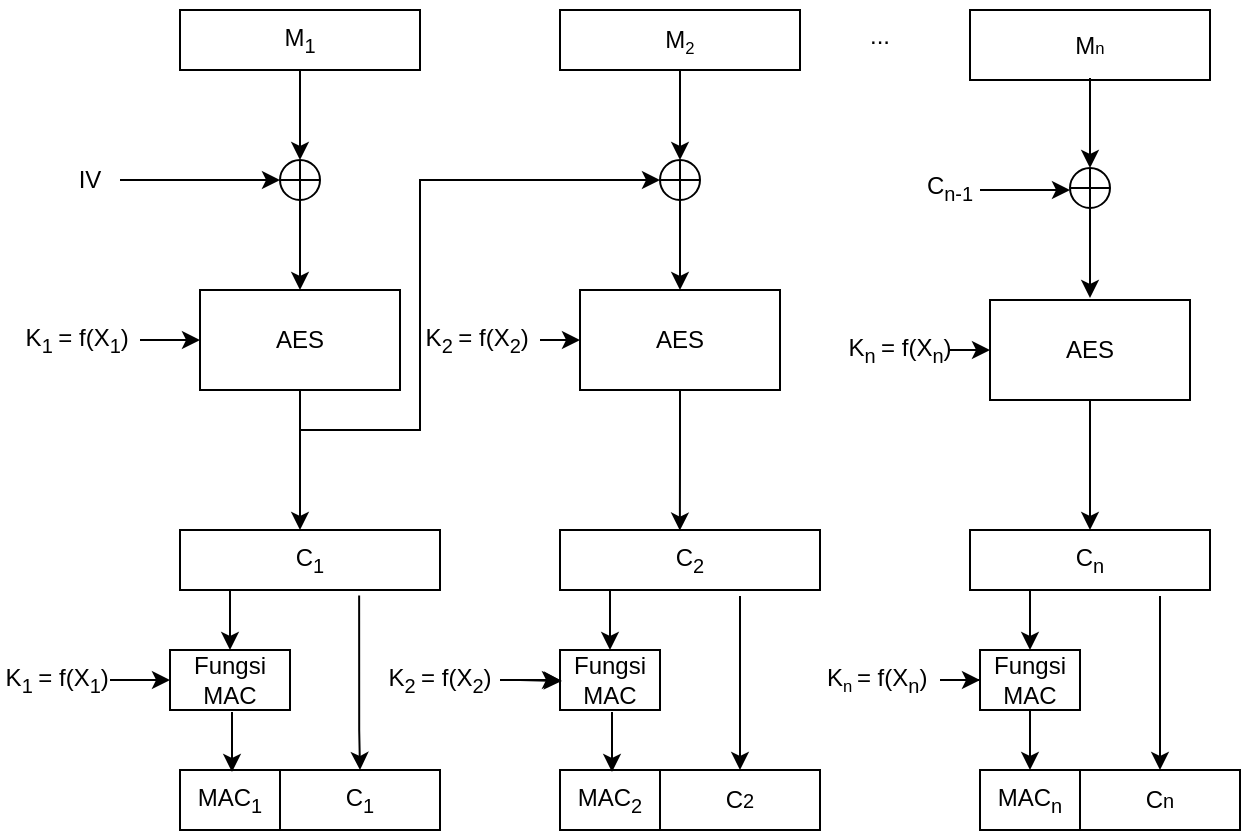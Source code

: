 <mxfile version="22.1.8" type="device" pages="2">
  <diagram name="Encrypt" id="o71IDkHV3ZvDwMHHaNhy">
    <mxGraphModel dx="750" dy="519" grid="1" gridSize="10" guides="1" tooltips="1" connect="1" arrows="1" fold="1" page="1" pageScale="1" pageWidth="850" pageHeight="1100" math="0" shadow="0">
      <root>
        <mxCell id="0" />
        <mxCell id="1" parent="0" />
        <mxCell id="7T_0Ri3ZbX09s26zW6ti-1" value="M&lt;sub&gt;1&lt;/sub&gt;" style="rounded=0;whiteSpace=wrap;html=1;" parent="1" vertex="1">
          <mxGeometry x="110" y="80" width="120" height="30" as="geometry" />
        </mxCell>
        <mxCell id="7T_0Ri3ZbX09s26zW6ti-2" value="M&lt;span style=&quot;font-size: 10px;&quot;&gt;&lt;sub&gt;2&lt;/sub&gt;&lt;/span&gt;" style="rounded=0;whiteSpace=wrap;html=1;" parent="1" vertex="1">
          <mxGeometry x="300" y="80" width="120" height="30" as="geometry" />
        </mxCell>
        <mxCell id="7T_0Ri3ZbX09s26zW6ti-3" value="M&lt;span style=&quot;font-size: 8.333px;&quot;&gt;n&lt;/span&gt;" style="rounded=0;whiteSpace=wrap;html=1;" parent="1" vertex="1">
          <mxGeometry x="505" y="80" width="120" height="35" as="geometry" />
        </mxCell>
        <mxCell id="7T_0Ri3ZbX09s26zW6ti-4" value="..." style="text;html=1;strokeColor=none;fillColor=none;align=center;verticalAlign=middle;whiteSpace=wrap;rounded=0;" parent="1" vertex="1">
          <mxGeometry x="430" y="75" width="60" height="35" as="geometry" />
        </mxCell>
        <mxCell id="7T_0Ri3ZbX09s26zW6ti-14" value="IV" style="text;html=1;strokeColor=none;fillColor=none;align=center;verticalAlign=middle;whiteSpace=wrap;rounded=0;" parent="1" vertex="1">
          <mxGeometry x="50" y="150" width="30" height="30" as="geometry" />
        </mxCell>
        <mxCell id="7T_0Ri3ZbX09s26zW6ti-15" value="" style="verticalLabelPosition=bottom;verticalAlign=top;html=1;shape=mxgraph.flowchart.summing_function;" parent="1" vertex="1">
          <mxGeometry x="160" y="155" width="20" height="20" as="geometry" />
        </mxCell>
        <mxCell id="7T_0Ri3ZbX09s26zW6ti-45" style="edgeStyle=orthogonalEdgeStyle;rounded=0;orthogonalLoop=1;jettySize=auto;html=1;" parent="1" source="7T_0Ri3ZbX09s26zW6ti-16" target="7T_0Ri3ZbX09s26zW6ti-41" edge="1">
          <mxGeometry relative="1" as="geometry">
            <Array as="points">
              <mxPoint x="170" y="320" />
              <mxPoint x="170" y="320" />
            </Array>
          </mxGeometry>
        </mxCell>
        <mxCell id="7T_0Ri3ZbX09s26zW6ti-16" value="AES" style="rounded=0;whiteSpace=wrap;html=1;" parent="1" vertex="1">
          <mxGeometry x="120" y="220" width="100" height="50" as="geometry" />
        </mxCell>
        <mxCell id="7T_0Ri3ZbX09s26zW6ti-18" value="" style="endArrow=classic;html=1;rounded=0;exitX=1;exitY=0.5;exitDx=0;exitDy=0;entryX=0;entryY=0.5;entryDx=0;entryDy=0;entryPerimeter=0;" parent="1" source="7T_0Ri3ZbX09s26zW6ti-14" target="7T_0Ri3ZbX09s26zW6ti-15" edge="1">
          <mxGeometry width="50" height="50" relative="1" as="geometry">
            <mxPoint x="270" y="200" as="sourcePoint" />
            <mxPoint x="320" y="150" as="targetPoint" />
          </mxGeometry>
        </mxCell>
        <mxCell id="7T_0Ri3ZbX09s26zW6ti-19" value="" style="endArrow=classic;html=1;rounded=0;exitX=0.5;exitY=1;exitDx=0;exitDy=0;entryX=0.5;entryY=0;entryDx=0;entryDy=0;entryPerimeter=0;" parent="1" source="7T_0Ri3ZbX09s26zW6ti-1" target="7T_0Ri3ZbX09s26zW6ti-15" edge="1">
          <mxGeometry width="50" height="50" relative="1" as="geometry">
            <mxPoint x="270" y="200" as="sourcePoint" />
            <mxPoint x="320" y="150" as="targetPoint" />
          </mxGeometry>
        </mxCell>
        <mxCell id="7T_0Ri3ZbX09s26zW6ti-20" value="" style="endArrow=classic;html=1;rounded=0;entryX=0;entryY=0.5;entryDx=0;entryDy=0;" parent="1" edge="1">
          <mxGeometry width="50" height="50" relative="1" as="geometry">
            <mxPoint x="90" y="245" as="sourcePoint" />
            <mxPoint x="120" y="245" as="targetPoint" />
          </mxGeometry>
        </mxCell>
        <mxCell id="7T_0Ri3ZbX09s26zW6ti-21" value="K&lt;sub&gt;1 &lt;/sub&gt;= f(X&lt;sub&gt;1&lt;/sub&gt;)&lt;sub&gt;&amp;nbsp;&lt;/sub&gt;" style="text;html=1;strokeColor=none;fillColor=none;align=center;verticalAlign=middle;whiteSpace=wrap;rounded=0;" parent="1" vertex="1">
          <mxGeometry x="30" y="230" width="60" height="30" as="geometry" />
        </mxCell>
        <mxCell id="7T_0Ri3ZbX09s26zW6ti-22" value="" style="endArrow=classic;html=1;rounded=0;exitX=0.5;exitY=1;exitDx=0;exitDy=0;exitPerimeter=0;entryX=0.5;entryY=0;entryDx=0;entryDy=0;" parent="1" source="7T_0Ri3ZbX09s26zW6ti-15" target="7T_0Ri3ZbX09s26zW6ti-16" edge="1">
          <mxGeometry width="50" height="50" relative="1" as="geometry">
            <mxPoint x="270" y="200" as="sourcePoint" />
            <mxPoint x="320" y="150" as="targetPoint" />
          </mxGeometry>
        </mxCell>
        <mxCell id="7T_0Ri3ZbX09s26zW6ti-46" style="edgeStyle=orthogonalEdgeStyle;rounded=0;orthogonalLoop=1;jettySize=auto;html=1;entryX=0.461;entryY=0.01;entryDx=0;entryDy=0;entryPerimeter=0;" parent="1" source="7T_0Ri3ZbX09s26zW6ti-24" target="7T_0Ri3ZbX09s26zW6ti-42" edge="1">
          <mxGeometry relative="1" as="geometry" />
        </mxCell>
        <mxCell id="7T_0Ri3ZbX09s26zW6ti-24" value="AES" style="rounded=0;whiteSpace=wrap;html=1;" parent="1" vertex="1">
          <mxGeometry x="310" y="220" width="100" height="50" as="geometry" />
        </mxCell>
        <mxCell id="7T_0Ri3ZbX09s26zW6ti-47" style="edgeStyle=orthogonalEdgeStyle;rounded=0;orthogonalLoop=1;jettySize=auto;html=1;entryX=0.5;entryY=0;entryDx=0;entryDy=0;" parent="1" source="7T_0Ri3ZbX09s26zW6ti-25" target="7T_0Ri3ZbX09s26zW6ti-43" edge="1">
          <mxGeometry relative="1" as="geometry" />
        </mxCell>
        <mxCell id="7T_0Ri3ZbX09s26zW6ti-25" value="AES" style="rounded=0;whiteSpace=wrap;html=1;" parent="1" vertex="1">
          <mxGeometry x="515" y="225" width="100" height="50" as="geometry" />
        </mxCell>
        <mxCell id="7T_0Ri3ZbX09s26zW6ti-26" value="K&lt;sub&gt;2&amp;nbsp;&lt;/sub&gt;= f(X&lt;sub style=&quot;border-color: var(--border-color);&quot;&gt;2&lt;/sub&gt;&lt;span style=&quot;border-color: var(--border-color);&quot;&gt;)&lt;/span&gt;&lt;sub style=&quot;border-color: var(--border-color);&quot;&gt;&amp;nbsp;&lt;/sub&gt;" style="text;html=1;strokeColor=none;fillColor=none;align=center;verticalAlign=middle;whiteSpace=wrap;rounded=0;" parent="1" vertex="1">
          <mxGeometry x="230" y="230" width="60" height="30" as="geometry" />
        </mxCell>
        <mxCell id="7T_0Ri3ZbX09s26zW6ti-27" value="K&lt;sub&gt;n&amp;nbsp;&lt;/sub&gt;= f(X&lt;sub style=&quot;border-color: var(--border-color);&quot;&gt;n&lt;/sub&gt;)" style="text;html=1;strokeColor=none;fillColor=none;align=center;verticalAlign=middle;whiteSpace=wrap;rounded=0;" parent="1" vertex="1">
          <mxGeometry x="440" y="235" width="60" height="30" as="geometry" />
        </mxCell>
        <mxCell id="7T_0Ri3ZbX09s26zW6ti-28" value="" style="endArrow=classic;html=1;rounded=0;entryX=0;entryY=0.5;entryDx=0;entryDy=0;" parent="1" target="7T_0Ri3ZbX09s26zW6ti-24" edge="1">
          <mxGeometry width="50" height="50" relative="1" as="geometry">
            <mxPoint x="290" y="245" as="sourcePoint" />
            <mxPoint x="290" y="150" as="targetPoint" />
          </mxGeometry>
        </mxCell>
        <mxCell id="7T_0Ri3ZbX09s26zW6ti-29" value="" style="endArrow=classic;html=1;rounded=0;exitX=1;exitY=0.5;exitDx=0;exitDy=0;" parent="1" target="7T_0Ri3ZbX09s26zW6ti-25" edge="1">
          <mxGeometry width="50" height="50" relative="1" as="geometry">
            <mxPoint x="495" y="250" as="sourcePoint" />
            <mxPoint x="225" y="283" as="targetPoint" />
          </mxGeometry>
        </mxCell>
        <mxCell id="7T_0Ri3ZbX09s26zW6ti-38" value="" style="group" parent="1" vertex="1" connectable="0">
          <mxGeometry x="350" y="110" width="20" height="110" as="geometry" />
        </mxCell>
        <mxCell id="7T_0Ri3ZbX09s26zW6ti-35" value="" style="endArrow=classic;html=1;rounded=0;exitX=0.5;exitY=1;exitDx=0;exitDy=0;entryX=0.5;entryY=0;entryDx=0;entryDy=0;entryPerimeter=0;" parent="7T_0Ri3ZbX09s26zW6ti-38" target="7T_0Ri3ZbX09s26zW6ti-36" edge="1">
          <mxGeometry width="50" height="50" relative="1" as="geometry">
            <mxPoint x="10" as="sourcePoint" />
            <mxPoint x="160" y="40" as="targetPoint" />
          </mxGeometry>
        </mxCell>
        <mxCell id="7T_0Ri3ZbX09s26zW6ti-36" value="" style="verticalLabelPosition=bottom;verticalAlign=top;html=1;shape=mxgraph.flowchart.summing_function;" parent="7T_0Ri3ZbX09s26zW6ti-38" vertex="1">
          <mxGeometry y="45" width="20" height="20" as="geometry" />
        </mxCell>
        <mxCell id="7T_0Ri3ZbX09s26zW6ti-37" value="" style="endArrow=classic;html=1;rounded=0;exitX=0.5;exitY=1;exitDx=0;exitDy=0;exitPerimeter=0;entryX=0.5;entryY=0;entryDx=0;entryDy=0;" parent="7T_0Ri3ZbX09s26zW6ti-38" source="7T_0Ri3ZbX09s26zW6ti-36" edge="1">
          <mxGeometry width="50" height="50" relative="1" as="geometry">
            <mxPoint x="110" y="90" as="sourcePoint" />
            <mxPoint x="10" y="110" as="targetPoint" />
          </mxGeometry>
        </mxCell>
        <mxCell id="dLOgtfsmVxxkVSINsV2v-58" style="edgeStyle=orthogonalEdgeStyle;rounded=0;orthogonalLoop=1;jettySize=auto;html=1;" parent="1" edge="1">
          <mxGeometry relative="1" as="geometry">
            <mxPoint x="135" y="370" as="sourcePoint" />
            <mxPoint x="135" y="400" as="targetPoint" />
            <Array as="points">
              <mxPoint x="135" y="380" />
              <mxPoint x="135" y="380" />
            </Array>
          </mxGeometry>
        </mxCell>
        <mxCell id="7T_0Ri3ZbX09s26zW6ti-41" value="C&lt;sub&gt;1&lt;/sub&gt;" style="rounded=0;whiteSpace=wrap;html=1;" parent="1" vertex="1">
          <mxGeometry x="110" y="340" width="130" height="30" as="geometry" />
        </mxCell>
        <mxCell id="7T_0Ri3ZbX09s26zW6ti-42" value="C&lt;sub&gt;2&lt;/sub&gt;" style="rounded=0;whiteSpace=wrap;html=1;" parent="1" vertex="1">
          <mxGeometry x="300" y="340" width="130" height="30" as="geometry" />
        </mxCell>
        <mxCell id="7T_0Ri3ZbX09s26zW6ti-43" value="C&lt;sub&gt;n&lt;/sub&gt;" style="rounded=0;whiteSpace=wrap;html=1;" parent="1" vertex="1">
          <mxGeometry x="505" y="340" width="120" height="30" as="geometry" />
        </mxCell>
        <mxCell id="7T_0Ri3ZbX09s26zW6ti-48" value="" style="group" parent="1" vertex="1" connectable="0">
          <mxGeometry x="555" y="114" width="20" height="110" as="geometry" />
        </mxCell>
        <mxCell id="7T_0Ri3ZbX09s26zW6ti-49" value="" style="endArrow=classic;html=1;rounded=0;exitX=0.5;exitY=1;exitDx=0;exitDy=0;entryX=0.5;entryY=0;entryDx=0;entryDy=0;entryPerimeter=0;" parent="7T_0Ri3ZbX09s26zW6ti-48" target="7T_0Ri3ZbX09s26zW6ti-50" edge="1">
          <mxGeometry width="50" height="50" relative="1" as="geometry">
            <mxPoint x="10" as="sourcePoint" />
            <mxPoint x="160" y="40" as="targetPoint" />
          </mxGeometry>
        </mxCell>
        <mxCell id="7T_0Ri3ZbX09s26zW6ti-50" value="" style="verticalLabelPosition=bottom;verticalAlign=top;html=1;shape=mxgraph.flowchart.summing_function;" parent="7T_0Ri3ZbX09s26zW6ti-48" vertex="1">
          <mxGeometry y="45" width="20" height="20" as="geometry" />
        </mxCell>
        <mxCell id="7T_0Ri3ZbX09s26zW6ti-51" value="" style="endArrow=classic;html=1;rounded=0;exitX=0.5;exitY=1;exitDx=0;exitDy=0;exitPerimeter=0;entryX=0.5;entryY=0;entryDx=0;entryDy=0;" parent="7T_0Ri3ZbX09s26zW6ti-48" source="7T_0Ri3ZbX09s26zW6ti-50" edge="1">
          <mxGeometry width="50" height="50" relative="1" as="geometry">
            <mxPoint x="110" y="90" as="sourcePoint" />
            <mxPoint x="10" y="110" as="targetPoint" />
          </mxGeometry>
        </mxCell>
        <mxCell id="7T_0Ri3ZbX09s26zW6ti-55" style="edgeStyle=orthogonalEdgeStyle;rounded=0;orthogonalLoop=1;jettySize=auto;html=1;entryX=0;entryY=0.5;entryDx=0;entryDy=0;entryPerimeter=0;" parent="1" source="7T_0Ri3ZbX09s26zW6ti-16" target="7T_0Ri3ZbX09s26zW6ti-36" edge="1">
          <mxGeometry relative="1" as="geometry">
            <Array as="points">
              <mxPoint x="170" y="290" />
              <mxPoint x="230" y="290" />
              <mxPoint x="230" y="165" />
            </Array>
          </mxGeometry>
        </mxCell>
        <mxCell id="ZEX6KtnuvBcWyt1rVBs4-1" value="" style="endArrow=classic;html=1;rounded=0;" parent="1" edge="1">
          <mxGeometry width="50" height="50" relative="1" as="geometry">
            <mxPoint x="510" y="170" as="sourcePoint" />
            <mxPoint x="555" y="170" as="targetPoint" />
          </mxGeometry>
        </mxCell>
        <mxCell id="ZEX6KtnuvBcWyt1rVBs4-2" value="C&lt;sub style=&quot;border-color: var(--border-color);&quot;&gt;n-1&lt;/sub&gt;" style="text;html=1;strokeColor=none;fillColor=none;align=center;verticalAlign=middle;whiteSpace=wrap;rounded=0;" parent="1" vertex="1">
          <mxGeometry x="475" y="154" width="40" height="30" as="geometry" />
        </mxCell>
        <mxCell id="dLOgtfsmVxxkVSINsV2v-55" value="Fungsi MAC" style="rounded=0;whiteSpace=wrap;html=1;" parent="1" vertex="1">
          <mxGeometry x="105" y="400" width="60" height="30" as="geometry" />
        </mxCell>
        <mxCell id="dLOgtfsmVxxkVSINsV2v-56" value="" style="endArrow=classic;html=1;rounded=0;entryX=0;entryY=0.5;entryDx=0;entryDy=0;" parent="1" edge="1">
          <mxGeometry width="50" height="50" relative="1" as="geometry">
            <mxPoint x="75" y="415" as="sourcePoint" />
            <mxPoint x="105" y="415" as="targetPoint" />
          </mxGeometry>
        </mxCell>
        <mxCell id="dLOgtfsmVxxkVSINsV2v-57" value="K&lt;sub&gt;1&amp;nbsp;&lt;/sub&gt;= f(X&lt;sub style=&quot;border-color: var(--border-color);&quot;&gt;1&lt;/sub&gt;&lt;span style=&quot;border-color: var(--border-color);&quot;&gt;)&lt;/span&gt;&lt;sub style=&quot;border-color: var(--border-color);&quot;&gt;&amp;nbsp;&lt;/sub&gt;" style="text;html=1;strokeColor=none;fillColor=none;align=center;verticalAlign=middle;whiteSpace=wrap;rounded=0;" parent="1" vertex="1">
          <mxGeometry x="20" y="400" width="60" height="30" as="geometry" />
        </mxCell>
        <mxCell id="dLOgtfsmVxxkVSINsV2v-59" value="C&lt;sub&gt;1&lt;/sub&gt;" style="rounded=0;whiteSpace=wrap;html=1;" parent="1" vertex="1">
          <mxGeometry x="160" y="460" width="80" height="30" as="geometry" />
        </mxCell>
        <mxCell id="dLOgtfsmVxxkVSINsV2v-60" value="MAC&lt;sub&gt;1&lt;/sub&gt;" style="rounded=0;whiteSpace=wrap;html=1;" parent="1" vertex="1">
          <mxGeometry x="110" y="460" width="50" height="30" as="geometry" />
        </mxCell>
        <mxCell id="dLOgtfsmVxxkVSINsV2v-63" style="edgeStyle=orthogonalEdgeStyle;rounded=0;orthogonalLoop=1;jettySize=auto;html=1;" parent="1" edge="1">
          <mxGeometry relative="1" as="geometry">
            <mxPoint x="136" y="431" as="sourcePoint" />
            <mxPoint x="136" y="461" as="targetPoint" />
            <Array as="points">
              <mxPoint x="136" y="441" />
              <mxPoint x="136" y="441" />
            </Array>
          </mxGeometry>
        </mxCell>
        <mxCell id="dLOgtfsmVxxkVSINsV2v-64" style="edgeStyle=orthogonalEdgeStyle;rounded=0;orthogonalLoop=1;jettySize=auto;html=1;exitX=0.689;exitY=1.093;exitDx=0;exitDy=0;exitPerimeter=0;" parent="1" source="7T_0Ri3ZbX09s26zW6ti-41" edge="1">
          <mxGeometry relative="1" as="geometry">
            <mxPoint x="200" y="430" as="sourcePoint" />
            <mxPoint x="200" y="460" as="targetPoint" />
            <Array as="points">
              <mxPoint x="200" y="440" />
            </Array>
          </mxGeometry>
        </mxCell>
        <mxCell id="dLOgtfsmVxxkVSINsV2v-65" style="edgeStyle=orthogonalEdgeStyle;rounded=0;orthogonalLoop=1;jettySize=auto;html=1;" parent="1" edge="1">
          <mxGeometry relative="1" as="geometry">
            <mxPoint x="325" y="370" as="sourcePoint" />
            <mxPoint x="325" y="400" as="targetPoint" />
            <Array as="points">
              <mxPoint x="325" y="380" />
              <mxPoint x="325" y="380" />
            </Array>
          </mxGeometry>
        </mxCell>
        <mxCell id="dLOgtfsmVxxkVSINsV2v-66" value="Fungsi&lt;br&gt;MAC" style="rounded=0;whiteSpace=wrap;html=1;" parent="1" vertex="1">
          <mxGeometry x="300" y="400" width="50" height="30" as="geometry" />
        </mxCell>
        <mxCell id="dLOgtfsmVxxkVSINsV2v-67" value="" style="endArrow=classic;html=1;rounded=0;entryX=0;entryY=0.5;entryDx=0;entryDy=0;" parent="1" edge="1">
          <mxGeometry width="50" height="50" relative="1" as="geometry">
            <mxPoint x="270" y="415" as="sourcePoint" />
            <mxPoint x="300" y="415" as="targetPoint" />
          </mxGeometry>
        </mxCell>
        <mxCell id="dLOgtfsmVxxkVSINsV2v-73" value="" style="edgeStyle=orthogonalEdgeStyle;rounded=0;orthogonalLoop=1;jettySize=auto;html=1;" parent="1" target="dLOgtfsmVxxkVSINsV2v-66" edge="1">
          <mxGeometry relative="1" as="geometry">
            <mxPoint x="280" y="415" as="sourcePoint" />
          </mxGeometry>
        </mxCell>
        <mxCell id="dLOgtfsmVxxkVSINsV2v-68" value="K&lt;sub&gt;2&amp;nbsp;&lt;/sub&gt;= f(X&lt;sub style=&quot;border-color: var(--border-color);&quot;&gt;2&lt;/sub&gt;&lt;span style=&quot;border-color: var(--border-color);&quot;&gt;)&lt;/span&gt;" style="text;html=1;strokeColor=none;fillColor=none;align=center;verticalAlign=middle;whiteSpace=wrap;rounded=0;" parent="1" vertex="1">
          <mxGeometry x="210" y="400" width="60" height="30" as="geometry" />
        </mxCell>
        <mxCell id="dLOgtfsmVxxkVSINsV2v-69" value="C&lt;span style=&quot;font-size: 10px;&quot;&gt;2&lt;/span&gt;" style="rounded=0;whiteSpace=wrap;html=1;" parent="1" vertex="1">
          <mxGeometry x="350" y="460" width="80" height="30" as="geometry" />
        </mxCell>
        <mxCell id="dLOgtfsmVxxkVSINsV2v-70" value="MAC&lt;sub&gt;2&lt;/sub&gt;" style="rounded=0;whiteSpace=wrap;html=1;" parent="1" vertex="1">
          <mxGeometry x="300" y="460" width="50" height="30" as="geometry" />
        </mxCell>
        <mxCell id="dLOgtfsmVxxkVSINsV2v-71" style="edgeStyle=orthogonalEdgeStyle;rounded=0;orthogonalLoop=1;jettySize=auto;html=1;" parent="1" edge="1">
          <mxGeometry relative="1" as="geometry">
            <mxPoint x="326" y="431" as="sourcePoint" />
            <mxPoint x="326" y="461" as="targetPoint" />
            <Array as="points">
              <mxPoint x="326" y="441" />
              <mxPoint x="326" y="441" />
            </Array>
          </mxGeometry>
        </mxCell>
        <mxCell id="dLOgtfsmVxxkVSINsV2v-72" style="edgeStyle=orthogonalEdgeStyle;rounded=0;orthogonalLoop=1;jettySize=auto;html=1;exitX=0.689;exitY=1.093;exitDx=0;exitDy=0;exitPerimeter=0;" parent="1" edge="1">
          <mxGeometry relative="1" as="geometry">
            <mxPoint x="390" y="373" as="sourcePoint" />
            <mxPoint x="390" y="460" as="targetPoint" />
            <Array as="points">
              <mxPoint x="390" y="440" />
            </Array>
          </mxGeometry>
        </mxCell>
        <mxCell id="dLOgtfsmVxxkVSINsV2v-74" value="K&lt;span style=&quot;font-size: 10px;&quot;&gt;&lt;sub&gt;n&amp;nbsp;&lt;/sub&gt;&lt;/span&gt;= f(X&lt;sub style=&quot;border-color: var(--border-color);&quot;&gt;n&lt;/sub&gt;&lt;span style=&quot;border-color: var(--border-color);&quot;&gt;)&lt;/span&gt;&lt;sub style=&quot;border-color: var(--border-color);&quot;&gt;&amp;nbsp;&lt;/sub&gt;" style="text;html=1;strokeColor=none;fillColor=none;align=center;verticalAlign=middle;whiteSpace=wrap;rounded=0;" parent="1" vertex="1">
          <mxGeometry x="430" y="400" width="60" height="30" as="geometry" />
        </mxCell>
        <mxCell id="dLOgtfsmVxxkVSINsV2v-75" value="" style="edgeStyle=orthogonalEdgeStyle;rounded=0;orthogonalLoop=1;jettySize=auto;html=1;" parent="1" source="dLOgtfsmVxxkVSINsV2v-74" target="dLOgtfsmVxxkVSINsV2v-76" edge="1">
          <mxGeometry relative="1" as="geometry" />
        </mxCell>
        <mxCell id="-rzS_oPUhCV1eq0PeiBM-2" style="edgeStyle=orthogonalEdgeStyle;rounded=0;orthogonalLoop=1;jettySize=auto;html=1;" edge="1" parent="1" source="dLOgtfsmVxxkVSINsV2v-76" target="dLOgtfsmVxxkVSINsV2v-79">
          <mxGeometry relative="1" as="geometry" />
        </mxCell>
        <mxCell id="dLOgtfsmVxxkVSINsV2v-76" value="Fungsi MAC" style="rounded=0;whiteSpace=wrap;html=1;" parent="1" vertex="1">
          <mxGeometry x="510" y="400" width="50" height="30" as="geometry" />
        </mxCell>
        <mxCell id="dLOgtfsmVxxkVSINsV2v-77" style="edgeStyle=orthogonalEdgeStyle;rounded=0;orthogonalLoop=1;jettySize=auto;html=1;" parent="1" edge="1">
          <mxGeometry relative="1" as="geometry">
            <mxPoint x="535" y="370" as="sourcePoint" />
            <mxPoint x="535" y="400" as="targetPoint" />
            <Array as="points">
              <mxPoint x="535" y="380" />
              <mxPoint x="535" y="380" />
            </Array>
          </mxGeometry>
        </mxCell>
        <mxCell id="dLOgtfsmVxxkVSINsV2v-78" style="edgeStyle=orthogonalEdgeStyle;rounded=0;orthogonalLoop=1;jettySize=auto;html=1;exitX=0.689;exitY=1.093;exitDx=0;exitDy=0;exitPerimeter=0;" parent="1" edge="1">
          <mxGeometry relative="1" as="geometry">
            <mxPoint x="600" y="373" as="sourcePoint" />
            <mxPoint x="600" y="460" as="targetPoint" />
            <Array as="points">
              <mxPoint x="600" y="440" />
            </Array>
          </mxGeometry>
        </mxCell>
        <mxCell id="dLOgtfsmVxxkVSINsV2v-79" value="MAC&lt;sub&gt;n&lt;/sub&gt;" style="rounded=0;whiteSpace=wrap;html=1;" parent="1" vertex="1">
          <mxGeometry x="510" y="460" width="50" height="30" as="geometry" />
        </mxCell>
        <mxCell id="dLOgtfsmVxxkVSINsV2v-80" value="C&lt;span style=&quot;font-size: 10px;&quot;&gt;n&lt;/span&gt;" style="rounded=0;whiteSpace=wrap;html=1;" parent="1" vertex="1">
          <mxGeometry x="560" y="460" width="80" height="30" as="geometry" />
        </mxCell>
      </root>
    </mxGraphModel>
  </diagram>
  <diagram id="V-0V9B5wcuyhwd2LUnUV" name="Decrypt">
    <mxGraphModel dx="674" dy="628" grid="1" gridSize="10" guides="1" tooltips="1" connect="1" arrows="1" fold="1" page="1" pageScale="1" pageWidth="850" pageHeight="1100" math="0" shadow="0">
      <root>
        <mxCell id="0" />
        <mxCell id="1" parent="0" />
        <mxCell id="fG_Hg0KZ-a5OGt1LmFdi-1" style="edgeStyle=orthogonalEdgeStyle;rounded=0;orthogonalLoop=1;jettySize=auto;html=1;" parent="1" target="fG_Hg0KZ-a5OGt1LmFdi-5" edge="1">
          <mxGeometry relative="1" as="geometry">
            <mxPoint x="220" y="210" as="sourcePoint" />
          </mxGeometry>
        </mxCell>
        <mxCell id="fG_Hg0KZ-a5OGt1LmFdi-2" style="edgeStyle=orthogonalEdgeStyle;rounded=0;orthogonalLoop=1;jettySize=auto;html=1;entryX=0.5;entryY=0;entryDx=0;entryDy=0;" parent="1" target="fG_Hg0KZ-a5OGt1LmFdi-10" edge="1">
          <mxGeometry relative="1" as="geometry">
            <mxPoint x="443" y="210" as="sourcePoint" />
          </mxGeometry>
        </mxCell>
        <mxCell id="fG_Hg0KZ-a5OGt1LmFdi-3" style="edgeStyle=orthogonalEdgeStyle;rounded=0;orthogonalLoop=1;jettySize=auto;html=1;" parent="1" target="fG_Hg0KZ-a5OGt1LmFdi-11" edge="1">
          <mxGeometry relative="1" as="geometry">
            <mxPoint x="680" y="215" as="sourcePoint" />
          </mxGeometry>
        </mxCell>
        <mxCell id="fG_Hg0KZ-a5OGt1LmFdi-4" value="" style="verticalLabelPosition=bottom;verticalAlign=top;html=1;shape=mxgraph.flowchart.summing_function;" parent="1" vertex="1">
          <mxGeometry x="210" y="385" width="20" height="20" as="geometry" />
        </mxCell>
        <mxCell id="fG_Hg0KZ-a5OGt1LmFdi-5" value="AES" style="rounded=0;whiteSpace=wrap;html=1;" parent="1" vertex="1">
          <mxGeometry x="170" y="290" width="100" height="50" as="geometry" />
        </mxCell>
        <mxCell id="fG_Hg0KZ-a5OGt1LmFdi-6" value="" style="endArrow=classic;html=1;rounded=0;exitX=0.5;exitY=1;exitDx=0;exitDy=0;entryX=0.5;entryY=0;entryDx=0;entryDy=0;entryPerimeter=0;" parent="1" target="fG_Hg0KZ-a5OGt1LmFdi-4" edge="1">
          <mxGeometry width="50" height="50" relative="1" as="geometry">
            <mxPoint x="220" y="340" as="sourcePoint" />
            <mxPoint x="370" y="380" as="targetPoint" />
          </mxGeometry>
        </mxCell>
        <mxCell id="fG_Hg0KZ-a5OGt1LmFdi-7" value="" style="endArrow=classic;html=1;rounded=0;exitX=1;exitY=0.5;exitDx=0;exitDy=0;entryX=0;entryY=0.5;entryDx=0;entryDy=0;" parent="1" edge="1">
          <mxGeometry width="50" height="50" relative="1" as="geometry">
            <mxPoint x="110" y="314.58" as="sourcePoint" />
            <mxPoint x="170" y="315" as="targetPoint" />
          </mxGeometry>
        </mxCell>
        <mxCell id="fG_Hg0KZ-a5OGt1LmFdi-8" value="K&lt;sub style=&quot;border-color: var(--border-color);&quot;&gt;1&amp;nbsp;&lt;/sub&gt;= f(X&lt;sub style=&quot;border-color: var(--border-color);&quot;&gt;1&lt;/sub&gt;)&lt;sub style=&quot;border-color: var(--border-color);&quot;&gt;&amp;nbsp;&lt;/sub&gt;" style="text;html=1;strokeColor=none;fillColor=none;align=center;verticalAlign=middle;whiteSpace=wrap;rounded=0;" parent="1" vertex="1">
          <mxGeometry x="60" y="300" width="60" height="30" as="geometry" />
        </mxCell>
        <mxCell id="fG_Hg0KZ-a5OGt1LmFdi-9" value="" style="endArrow=classic;html=1;rounded=0;exitX=0.5;exitY=1;exitDx=0;exitDy=0;exitPerimeter=0;entryX=0.5;entryY=0;entryDx=0;entryDy=0;" parent="1" source="fG_Hg0KZ-a5OGt1LmFdi-4" edge="1">
          <mxGeometry width="50" height="50" relative="1" as="geometry">
            <mxPoint x="320" y="430" as="sourcePoint" />
            <mxPoint x="220" y="450" as="targetPoint" />
          </mxGeometry>
        </mxCell>
        <mxCell id="fG_Hg0KZ-a5OGt1LmFdi-10" value="AES" style="rounded=0;whiteSpace=wrap;html=1;" parent="1" vertex="1">
          <mxGeometry x="393" y="290" width="100" height="50" as="geometry" />
        </mxCell>
        <mxCell id="fG_Hg0KZ-a5OGt1LmFdi-11" value="AES" style="rounded=0;whiteSpace=wrap;html=1;" parent="1" vertex="1">
          <mxGeometry x="630" y="295" width="100" height="50" as="geometry" />
        </mxCell>
        <mxCell id="fG_Hg0KZ-a5OGt1LmFdi-12" value="K&lt;sub style=&quot;border-color: var(--border-color);&quot;&gt;2&amp;nbsp;&lt;/sub&gt;= f(X&lt;sub style=&quot;border-color: var(--border-color);&quot;&gt;2&lt;/sub&gt;)&lt;sub style=&quot;border-color: var(--border-color);&quot;&gt;&amp;nbsp;&lt;/sub&gt;" style="text;html=1;strokeColor=none;fillColor=none;align=center;verticalAlign=middle;whiteSpace=wrap;rounded=0;" parent="1" vertex="1">
          <mxGeometry x="310" y="300" width="63" height="30" as="geometry" />
        </mxCell>
        <mxCell id="fG_Hg0KZ-a5OGt1LmFdi-13" value="K&lt;sub style=&quot;border-color: var(--border-color);&quot;&gt;n&amp;nbsp;&lt;/sub&gt;= f(X&lt;sub style=&quot;border-color: var(--border-color);&quot;&gt;n&lt;/sub&gt;)&lt;sub style=&quot;border-color: var(--border-color);&quot;&gt;&amp;nbsp;&lt;/sub&gt;" style="text;html=1;strokeColor=none;fillColor=none;align=center;verticalAlign=middle;whiteSpace=wrap;rounded=0;" parent="1" vertex="1">
          <mxGeometry x="530" y="305" width="70" height="30" as="geometry" />
        </mxCell>
        <mxCell id="fG_Hg0KZ-a5OGt1LmFdi-14" value="" style="endArrow=classic;html=1;rounded=0;entryX=0;entryY=0.5;entryDx=0;entryDy=0;" parent="1" target="fG_Hg0KZ-a5OGt1LmFdi-10" edge="1">
          <mxGeometry width="50" height="50" relative="1" as="geometry">
            <mxPoint x="373" y="315" as="sourcePoint" />
            <mxPoint x="373" y="220" as="targetPoint" />
          </mxGeometry>
        </mxCell>
        <mxCell id="fG_Hg0KZ-a5OGt1LmFdi-15" value="" style="endArrow=classic;html=1;rounded=0;exitX=1;exitY=0.5;exitDx=0;exitDy=0;" parent="1" target="fG_Hg0KZ-a5OGt1LmFdi-11" edge="1">
          <mxGeometry width="50" height="50" relative="1" as="geometry">
            <mxPoint x="610" y="320" as="sourcePoint" />
            <mxPoint x="340" y="353" as="targetPoint" />
          </mxGeometry>
        </mxCell>
        <mxCell id="fG_Hg0KZ-a5OGt1LmFdi-16" value="M&lt;sub&gt;1&lt;/sub&gt;" style="rounded=0;whiteSpace=wrap;html=1;" parent="1" vertex="1">
          <mxGeometry x="160" y="455" width="120" height="30" as="geometry" />
        </mxCell>
        <mxCell id="fG_Hg0KZ-a5OGt1LmFdi-17" value="M&lt;sub&gt;2&lt;/sub&gt;" style="rounded=0;whiteSpace=wrap;html=1;" parent="1" vertex="1">
          <mxGeometry x="383" y="455" width="120" height="30" as="geometry" />
        </mxCell>
        <mxCell id="fG_Hg0KZ-a5OGt1LmFdi-18" value="M&lt;sub&gt;n&lt;/sub&gt;" style="rounded=0;whiteSpace=wrap;html=1;" parent="1" vertex="1">
          <mxGeometry x="620" y="455" width="120" height="30" as="geometry" />
        </mxCell>
        <mxCell id="fG_Hg0KZ-a5OGt1LmFdi-19" value="" style="endArrow=classic;html=1;rounded=0;exitX=0.5;exitY=1;exitDx=0;exitDy=0;entryX=0.5;entryY=0;entryDx=0;entryDy=0;entryPerimeter=0;" parent="1" target="fG_Hg0KZ-a5OGt1LmFdi-20" edge="1">
          <mxGeometry width="50" height="50" relative="1" as="geometry">
            <mxPoint x="443" y="340" as="sourcePoint" />
            <mxPoint x="593" y="380" as="targetPoint" />
          </mxGeometry>
        </mxCell>
        <mxCell id="fG_Hg0KZ-a5OGt1LmFdi-20" value="" style="verticalLabelPosition=bottom;verticalAlign=top;html=1;shape=mxgraph.flowchart.summing_function;" parent="1" vertex="1">
          <mxGeometry x="433" y="385" width="20" height="20" as="geometry" />
        </mxCell>
        <mxCell id="fG_Hg0KZ-a5OGt1LmFdi-21" value="" style="endArrow=classic;html=1;rounded=0;exitX=0.5;exitY=1;exitDx=0;exitDy=0;exitPerimeter=0;entryX=0.5;entryY=0;entryDx=0;entryDy=0;" parent="1" source="fG_Hg0KZ-a5OGt1LmFdi-20" edge="1">
          <mxGeometry width="50" height="50" relative="1" as="geometry">
            <mxPoint x="543" y="430" as="sourcePoint" />
            <mxPoint x="443" y="450" as="targetPoint" />
          </mxGeometry>
        </mxCell>
        <mxCell id="fG_Hg0KZ-a5OGt1LmFdi-22" value="" style="endArrow=classic;html=1;rounded=0;exitX=0.5;exitY=1;exitDx=0;exitDy=0;entryX=0.5;entryY=0;entryDx=0;entryDy=0;entryPerimeter=0;" parent="1" target="fG_Hg0KZ-a5OGt1LmFdi-23" edge="1">
          <mxGeometry width="50" height="50" relative="1" as="geometry">
            <mxPoint x="680" y="345" as="sourcePoint" />
            <mxPoint x="830" y="385" as="targetPoint" />
          </mxGeometry>
        </mxCell>
        <mxCell id="fG_Hg0KZ-a5OGt1LmFdi-23" value="" style="verticalLabelPosition=bottom;verticalAlign=top;html=1;shape=mxgraph.flowchart.summing_function;" parent="1" vertex="1">
          <mxGeometry x="670" y="390" width="20" height="20" as="geometry" />
        </mxCell>
        <mxCell id="fG_Hg0KZ-a5OGt1LmFdi-24" value="" style="endArrow=classic;html=1;rounded=0;exitX=0.5;exitY=1;exitDx=0;exitDy=0;exitPerimeter=0;entryX=0.5;entryY=0;entryDx=0;entryDy=0;" parent="1" source="fG_Hg0KZ-a5OGt1LmFdi-23" edge="1">
          <mxGeometry width="50" height="50" relative="1" as="geometry">
            <mxPoint x="780" y="435" as="sourcePoint" />
            <mxPoint x="680" y="455" as="targetPoint" />
          </mxGeometry>
        </mxCell>
        <mxCell id="fG_Hg0KZ-a5OGt1LmFdi-25" style="edgeStyle=orthogonalEdgeStyle;rounded=0;orthogonalLoop=1;jettySize=auto;html=1;entryX=0;entryY=0.5;entryDx=0;entryDy=0;entryPerimeter=0;" parent="1" target="fG_Hg0KZ-a5OGt1LmFdi-20" edge="1">
          <mxGeometry relative="1" as="geometry">
            <Array as="points">
              <mxPoint x="240" y="240" />
              <mxPoint x="290" y="240" />
              <mxPoint x="290" y="395" />
            </Array>
            <mxPoint x="240" y="210" as="sourcePoint" />
          </mxGeometry>
        </mxCell>
        <mxCell id="fG_Hg0KZ-a5OGt1LmFdi-26" value="" style="endArrow=classic;html=1;rounded=0;" parent="1" edge="1">
          <mxGeometry width="50" height="50" relative="1" as="geometry">
            <mxPoint x="625" y="400" as="sourcePoint" />
            <mxPoint x="670" y="400" as="targetPoint" />
          </mxGeometry>
        </mxCell>
        <mxCell id="fG_Hg0KZ-a5OGt1LmFdi-27" value="C&lt;sub&gt;n-1&lt;/sub&gt;" style="text;html=1;strokeColor=none;fillColor=none;align=center;verticalAlign=middle;whiteSpace=wrap;rounded=0;" parent="1" vertex="1">
          <mxGeometry x="580" y="385" width="40" height="30" as="geometry" />
        </mxCell>
        <mxCell id="fG_Hg0KZ-a5OGt1LmFdi-28" value="IV" style="text;html=1;strokeColor=none;fillColor=none;align=center;verticalAlign=middle;whiteSpace=wrap;rounded=0;" parent="1" vertex="1">
          <mxGeometry x="100" y="380" width="30" height="30" as="geometry" />
        </mxCell>
        <mxCell id="fG_Hg0KZ-a5OGt1LmFdi-29" value="" style="endArrow=classic;html=1;rounded=0;exitX=1;exitY=0.5;exitDx=0;exitDy=0;entryX=0;entryY=0.5;entryDx=0;entryDy=0;entryPerimeter=0;" parent="1" source="fG_Hg0KZ-a5OGt1LmFdi-28" edge="1">
          <mxGeometry width="50" height="50" relative="1" as="geometry">
            <mxPoint x="320" y="430" as="sourcePoint" />
            <mxPoint x="210" y="395" as="targetPoint" />
          </mxGeometry>
        </mxCell>
        <mxCell id="fG_Hg0KZ-a5OGt1LmFdi-30" value="C&lt;sub&gt;1&lt;/sub&gt;" style="rounded=0;whiteSpace=wrap;html=1;" parent="1" vertex="1">
          <mxGeometry x="154" y="180" width="130" height="30" as="geometry" />
        </mxCell>
        <mxCell id="fG_Hg0KZ-a5OGt1LmFdi-31" value="C&lt;sub&gt;2&lt;/sub&gt;" style="rounded=0;whiteSpace=wrap;html=1;" parent="1" vertex="1">
          <mxGeometry x="377" y="180" width="130" height="30" as="geometry" />
        </mxCell>
        <mxCell id="fG_Hg0KZ-a5OGt1LmFdi-32" value="C&lt;sub&gt;n&lt;/sub&gt;" style="rounded=0;whiteSpace=wrap;html=1;" parent="1" vertex="1">
          <mxGeometry x="610" y="180" width="130" height="30" as="geometry" />
        </mxCell>
        <mxCell id="fG_Hg0KZ-a5OGt1LmFdi-33" value="" style="group" parent="1" vertex="1" connectable="0">
          <mxGeometry x="155" y="50" width="130" height="30" as="geometry" />
        </mxCell>
        <mxCell id="fG_Hg0KZ-a5OGt1LmFdi-34" value="C&lt;sub&gt;1&lt;/sub&gt;" style="rounded=0;whiteSpace=wrap;html=1;" parent="fG_Hg0KZ-a5OGt1LmFdi-33" vertex="1">
          <mxGeometry x="50" width="80" height="30" as="geometry" />
        </mxCell>
        <mxCell id="fG_Hg0KZ-a5OGt1LmFdi-35" value="MAC&lt;sub&gt;1&lt;/sub&gt;" style="rounded=0;whiteSpace=wrap;html=1;" parent="fG_Hg0KZ-a5OGt1LmFdi-33" vertex="1">
          <mxGeometry width="50" height="30" as="geometry" />
        </mxCell>
        <mxCell id="fG_Hg0KZ-a5OGt1LmFdi-36" value="" style="group" parent="1" vertex="1" connectable="0">
          <mxGeometry x="377" y="50" width="130" height="30" as="geometry" />
        </mxCell>
        <mxCell id="fG_Hg0KZ-a5OGt1LmFdi-37" value="C&lt;span style=&quot;font-size: 10px;&quot;&gt;2&lt;/span&gt;" style="rounded=0;whiteSpace=wrap;html=1;" parent="fG_Hg0KZ-a5OGt1LmFdi-36" vertex="1">
          <mxGeometry x="50" width="80" height="30" as="geometry" />
        </mxCell>
        <mxCell id="fG_Hg0KZ-a5OGt1LmFdi-38" value="MAC&lt;sub&gt;2&lt;/sub&gt;" style="rounded=0;whiteSpace=wrap;html=1;" parent="fG_Hg0KZ-a5OGt1LmFdi-36" vertex="1">
          <mxGeometry width="50" height="30" as="geometry" />
        </mxCell>
        <mxCell id="fG_Hg0KZ-a5OGt1LmFdi-39" value="" style="group" parent="1" vertex="1" connectable="0">
          <mxGeometry x="610" y="50" width="130" height="30" as="geometry" />
        </mxCell>
        <mxCell id="fG_Hg0KZ-a5OGt1LmFdi-40" value="MAC&lt;sub&gt;n&lt;/sub&gt;" style="rounded=0;whiteSpace=wrap;html=1;" parent="fG_Hg0KZ-a5OGt1LmFdi-39" vertex="1">
          <mxGeometry width="50" height="30" as="geometry" />
        </mxCell>
        <mxCell id="fG_Hg0KZ-a5OGt1LmFdi-41" value="C&lt;span style=&quot;font-size: 10px;&quot;&gt;n&lt;/span&gt;" style="rounded=0;whiteSpace=wrap;html=1;" parent="fG_Hg0KZ-a5OGt1LmFdi-39" vertex="1">
          <mxGeometry x="50" width="80" height="30" as="geometry" />
        </mxCell>
        <mxCell id="rdDsh83quPSsYyfcJrZ0-1" value="Fungsi Validasi MAC" style="rounded=0;whiteSpace=wrap;html=1;" vertex="1" parent="1">
          <mxGeometry x="155" y="110" width="75" height="30" as="geometry" />
        </mxCell>
        <mxCell id="rdDsh83quPSsYyfcJrZ0-10" style="edgeStyle=orthogonalEdgeStyle;rounded=0;orthogonalLoop=1;jettySize=auto;html=1;entryX=0;entryY=0.5;entryDx=0;entryDy=0;" edge="1" parent="1" source="rdDsh83quPSsYyfcJrZ0-3" target="rdDsh83quPSsYyfcJrZ0-1">
          <mxGeometry relative="1" as="geometry" />
        </mxCell>
        <mxCell id="rdDsh83quPSsYyfcJrZ0-3" value="K&lt;sub&gt;1&amp;nbsp;&lt;/sub&gt;= f(X&lt;sub style=&quot;border-color: var(--border-color);&quot;&gt;1&lt;/sub&gt;&lt;span style=&quot;border-color: var(--border-color);&quot;&gt;)&lt;/span&gt;&lt;sub style=&quot;border-color: var(--border-color);&quot;&gt;&amp;nbsp;&lt;/sub&gt;" style="text;html=1;strokeColor=none;fillColor=none;align=center;verticalAlign=middle;whiteSpace=wrap;rounded=0;" vertex="1" parent="1">
          <mxGeometry x="40" y="110" width="60" height="30" as="geometry" />
        </mxCell>
        <mxCell id="rdDsh83quPSsYyfcJrZ0-8" value="Fungsi Validasi MAC" style="rounded=0;whiteSpace=wrap;html=1;" vertex="1" parent="1">
          <mxGeometry x="378" y="110" width="82" height="30" as="geometry" />
        </mxCell>
        <mxCell id="rdDsh83quPSsYyfcJrZ0-9" value="Fungsi Validasi MAC" style="rounded=0;whiteSpace=wrap;html=1;" vertex="1" parent="1">
          <mxGeometry x="610" y="110" width="80" height="30" as="geometry" />
        </mxCell>
        <mxCell id="rdDsh83quPSsYyfcJrZ0-12" style="edgeStyle=orthogonalEdgeStyle;rounded=0;orthogonalLoop=1;jettySize=auto;html=1;entryX=0;entryY=0.5;entryDx=0;entryDy=0;" edge="1" parent="1" source="rdDsh83quPSsYyfcJrZ0-11" target="rdDsh83quPSsYyfcJrZ0-8">
          <mxGeometry relative="1" as="geometry" />
        </mxCell>
        <mxCell id="rdDsh83quPSsYyfcJrZ0-11" value="K&lt;sub&gt;2&amp;nbsp;&lt;/sub&gt;= f(X&lt;sub style=&quot;border-color: var(--border-color);&quot;&gt;2&lt;/sub&gt;&lt;span style=&quot;border-color: var(--border-color);&quot;&gt;)&lt;/span&gt;&lt;sub style=&quot;border-color: var(--border-color);&quot;&gt;&amp;nbsp;&lt;/sub&gt;" style="text;html=1;strokeColor=none;fillColor=none;align=center;verticalAlign=middle;whiteSpace=wrap;rounded=0;" vertex="1" parent="1">
          <mxGeometry x="293" y="110" width="60" height="30" as="geometry" />
        </mxCell>
        <mxCell id="rdDsh83quPSsYyfcJrZ0-13" value="K&lt;sub&gt;n&amp;nbsp;&lt;/sub&gt;= f(X&lt;sub style=&quot;border-color: var(--border-color);&quot;&gt;n&lt;/sub&gt;&lt;span style=&quot;border-color: var(--border-color);&quot;&gt;)&lt;/span&gt;&lt;sub style=&quot;border-color: var(--border-color);&quot;&gt;&amp;nbsp;&lt;/sub&gt;" style="text;html=1;strokeColor=none;fillColor=none;align=center;verticalAlign=middle;whiteSpace=wrap;rounded=0;" vertex="1" parent="1">
          <mxGeometry x="525" y="110" width="60" height="30" as="geometry" />
        </mxCell>
        <mxCell id="rdDsh83quPSsYyfcJrZ0-14" style="edgeStyle=orthogonalEdgeStyle;rounded=0;orthogonalLoop=1;jettySize=auto;html=1;entryX=0;entryY=0.5;entryDx=0;entryDy=0;" edge="1" source="rdDsh83quPSsYyfcJrZ0-13" parent="1">
          <mxGeometry relative="1" as="geometry">
            <mxPoint x="610" y="125" as="targetPoint" />
          </mxGeometry>
        </mxCell>
        <mxCell id="rdDsh83quPSsYyfcJrZ0-24" style="edgeStyle=orthogonalEdgeStyle;rounded=0;orthogonalLoop=1;jettySize=auto;html=1;entryX=0.333;entryY=-0.098;entryDx=0;entryDy=0;entryPerimeter=0;" edge="1" parent="1" source="fG_Hg0KZ-a5OGt1LmFdi-35" target="rdDsh83quPSsYyfcJrZ0-1">
          <mxGeometry relative="1" as="geometry" />
        </mxCell>
        <mxCell id="rdDsh83quPSsYyfcJrZ0-25" style="edgeStyle=orthogonalEdgeStyle;rounded=0;orthogonalLoop=1;jettySize=auto;html=1;entryX=0.694;entryY=-0.04;entryDx=0;entryDy=0;entryPerimeter=0;" edge="1" parent="1" source="fG_Hg0KZ-a5OGt1LmFdi-34" target="fG_Hg0KZ-a5OGt1LmFdi-30">
          <mxGeometry relative="1" as="geometry" />
        </mxCell>
        <mxCell id="rdDsh83quPSsYyfcJrZ0-26" style="edgeStyle=orthogonalEdgeStyle;rounded=0;orthogonalLoop=1;jettySize=auto;html=1;entryX=0.817;entryY=0;entryDx=0;entryDy=0;entryPerimeter=0;" edge="1" parent="1" source="fG_Hg0KZ-a5OGt1LmFdi-34" target="rdDsh83quPSsYyfcJrZ0-1">
          <mxGeometry relative="1" as="geometry">
            <Array as="points">
              <mxPoint x="245" y="90" />
              <mxPoint x="216" y="90" />
            </Array>
          </mxGeometry>
        </mxCell>
        <mxCell id="rdDsh83quPSsYyfcJrZ0-27" style="edgeStyle=orthogonalEdgeStyle;rounded=0;orthogonalLoop=1;jettySize=auto;html=1;entryX=0.288;entryY=0.062;entryDx=0;entryDy=0;entryPerimeter=0;" edge="1" parent="1" source="fG_Hg0KZ-a5OGt1LmFdi-38" target="rdDsh83quPSsYyfcJrZ0-8">
          <mxGeometry relative="1" as="geometry" />
        </mxCell>
        <mxCell id="rdDsh83quPSsYyfcJrZ0-28" style="edgeStyle=orthogonalEdgeStyle;rounded=0;orthogonalLoop=1;jettySize=auto;html=1;entryX=0.692;entryY=0;entryDx=0;entryDy=0;entryPerimeter=0;" edge="1" parent="1" source="fG_Hg0KZ-a5OGt1LmFdi-37" target="fG_Hg0KZ-a5OGt1LmFdi-31">
          <mxGeometry relative="1" as="geometry" />
        </mxCell>
        <mxCell id="rdDsh83quPSsYyfcJrZ0-29" style="edgeStyle=orthogonalEdgeStyle;rounded=0;orthogonalLoop=1;jettySize=auto;html=1;entryX=0.75;entryY=0;entryDx=0;entryDy=0;" edge="1" parent="1" source="fG_Hg0KZ-a5OGt1LmFdi-37" target="rdDsh83quPSsYyfcJrZ0-8">
          <mxGeometry relative="1" as="geometry">
            <Array as="points">
              <mxPoint x="467" y="90" />
              <mxPoint x="440" y="90" />
            </Array>
          </mxGeometry>
        </mxCell>
        <mxCell id="rdDsh83quPSsYyfcJrZ0-30" style="edgeStyle=orthogonalEdgeStyle;rounded=0;orthogonalLoop=1;jettySize=auto;html=1;entryX=0.305;entryY=-0.027;entryDx=0;entryDy=0;entryPerimeter=0;" edge="1" parent="1" source="fG_Hg0KZ-a5OGt1LmFdi-40" target="rdDsh83quPSsYyfcJrZ0-9">
          <mxGeometry relative="1" as="geometry" />
        </mxCell>
        <mxCell id="rdDsh83quPSsYyfcJrZ0-31" style="edgeStyle=orthogonalEdgeStyle;rounded=0;orthogonalLoop=1;jettySize=auto;html=1;entryX=0.692;entryY=0.013;entryDx=0;entryDy=0;entryPerimeter=0;" edge="1" parent="1" source="fG_Hg0KZ-a5OGt1LmFdi-41" target="fG_Hg0KZ-a5OGt1LmFdi-32">
          <mxGeometry relative="1" as="geometry" />
        </mxCell>
        <mxCell id="rdDsh83quPSsYyfcJrZ0-32" style="edgeStyle=orthogonalEdgeStyle;rounded=0;orthogonalLoop=1;jettySize=auto;html=1;entryX=0.75;entryY=0;entryDx=0;entryDy=0;" edge="1" parent="1" source="fG_Hg0KZ-a5OGt1LmFdi-41" target="rdDsh83quPSsYyfcJrZ0-9">
          <mxGeometry relative="1" as="geometry">
            <Array as="points">
              <mxPoint x="700" y="90" />
              <mxPoint x="670" y="90" />
            </Array>
          </mxGeometry>
        </mxCell>
      </root>
    </mxGraphModel>
  </diagram>
</mxfile>
